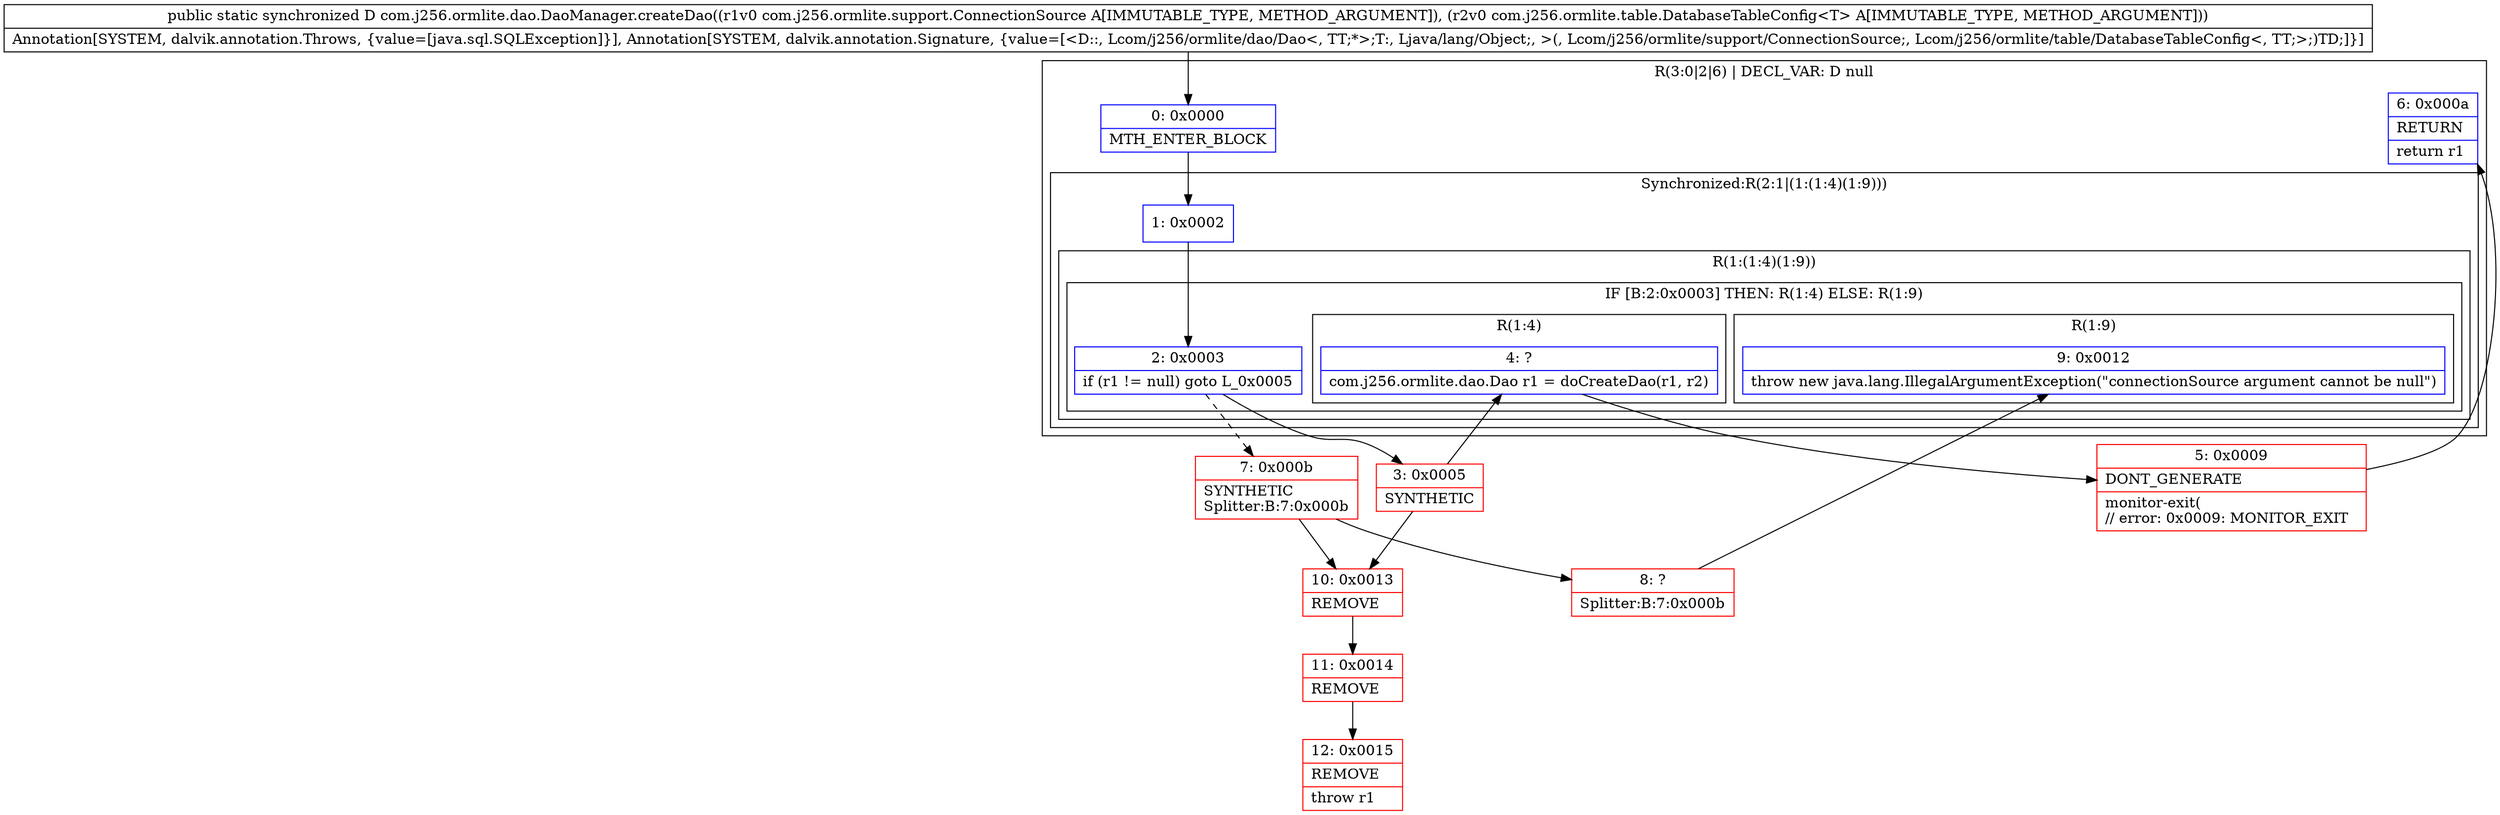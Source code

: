 digraph "CFG forcom.j256.ormlite.dao.DaoManager.createDao(Lcom\/j256\/ormlite\/support\/ConnectionSource;Lcom\/j256\/ormlite\/table\/DatabaseTableConfig;)Lcom\/j256\/ormlite\/dao\/Dao;" {
subgraph cluster_Region_612803732 {
label = "R(3:0|2|6) | DECL_VAR: D null\l";
node [shape=record,color=blue];
Node_0 [shape=record,label="{0\:\ 0x0000|MTH_ENTER_BLOCK\l}"];
subgraph cluster_SynchronizedRegion_34184882 {
label = "Synchronized:R(2:1|(1:(1:4)(1:9)))";
node [shape=record,color=blue];
Node_1 [shape=record,label="{1\:\ 0x0002}"];
subgraph cluster_Region_1663504225 {
label = "R(1:(1:4)(1:9))";
node [shape=record,color=blue];
subgraph cluster_IfRegion_2317830 {
label = "IF [B:2:0x0003] THEN: R(1:4) ELSE: R(1:9)";
node [shape=record,color=blue];
Node_2 [shape=record,label="{2\:\ 0x0003|if (r1 != null) goto L_0x0005\l}"];
subgraph cluster_Region_1179315187 {
label = "R(1:4)";
node [shape=record,color=blue];
Node_4 [shape=record,label="{4\:\ ?|com.j256.ormlite.dao.Dao r1 = doCreateDao(r1, r2)\l}"];
}
subgraph cluster_Region_1444876567 {
label = "R(1:9)";
node [shape=record,color=blue];
Node_9 [shape=record,label="{9\:\ 0x0012|throw new java.lang.IllegalArgumentException(\"connectionSource argument cannot be null\")\l}"];
}
}
}
}
Node_6 [shape=record,label="{6\:\ 0x000a|RETURN\l|return r1\l}"];
}
Node_3 [shape=record,color=red,label="{3\:\ 0x0005|SYNTHETIC\l}"];
Node_5 [shape=record,color=red,label="{5\:\ 0x0009|DONT_GENERATE\l|monitor\-exit(\l\/\/ error: 0x0009: MONITOR_EXIT  \l}"];
Node_7 [shape=record,color=red,label="{7\:\ 0x000b|SYNTHETIC\lSplitter:B:7:0x000b\l}"];
Node_8 [shape=record,color=red,label="{8\:\ ?|Splitter:B:7:0x000b\l}"];
Node_10 [shape=record,color=red,label="{10\:\ 0x0013|REMOVE\l}"];
Node_11 [shape=record,color=red,label="{11\:\ 0x0014|REMOVE\l}"];
Node_12 [shape=record,color=red,label="{12\:\ 0x0015|REMOVE\l|throw r1\l}"];
MethodNode[shape=record,label="{public static synchronized D com.j256.ormlite.dao.DaoManager.createDao((r1v0 com.j256.ormlite.support.ConnectionSource A[IMMUTABLE_TYPE, METHOD_ARGUMENT]), (r2v0 com.j256.ormlite.table.DatabaseTableConfig\<T\> A[IMMUTABLE_TYPE, METHOD_ARGUMENT]))  | Annotation[SYSTEM, dalvik.annotation.Throws, \{value=[java.sql.SQLException]\}], Annotation[SYSTEM, dalvik.annotation.Signature, \{value=[\<D::, Lcom\/j256\/ormlite\/dao\/Dao\<, TT;*\>;T:, Ljava\/lang\/Object;, \>(, Lcom\/j256\/ormlite\/support\/ConnectionSource;, Lcom\/j256\/ormlite\/table\/DatabaseTableConfig\<, TT;\>;)TD;]\}]\l}"];
MethodNode -> Node_0;
Node_0 -> Node_1;
Node_1 -> Node_2;
Node_2 -> Node_3;
Node_2 -> Node_7[style=dashed];
Node_4 -> Node_5;
Node_3 -> Node_4;
Node_3 -> Node_10;
Node_5 -> Node_6;
Node_7 -> Node_8;
Node_7 -> Node_10;
Node_8 -> Node_9;
Node_10 -> Node_11;
Node_11 -> Node_12;
}

